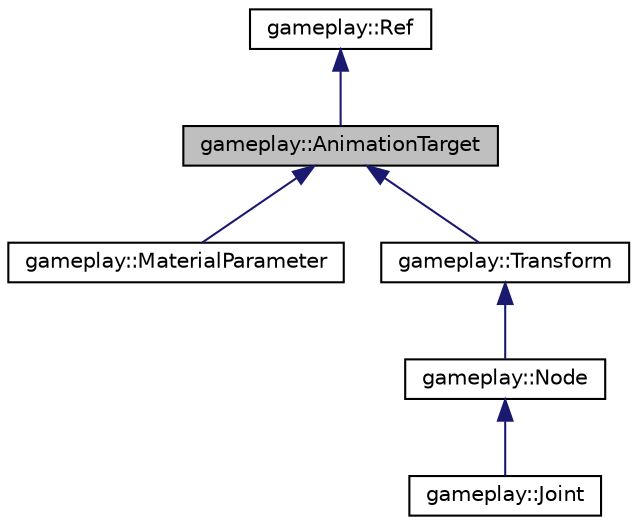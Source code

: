digraph G
{
  edge [fontname="Helvetica",fontsize="10",labelfontname="Helvetica",labelfontsize="10"];
  node [fontname="Helvetica",fontsize="10",shape=record];
  Node1 [label="gameplay::AnimationTarget",height=0.2,width=0.4,color="black", fillcolor="grey75", style="filled" fontcolor="black"];
  Node2 -> Node1 [dir="back",color="midnightblue",fontsize="10",style="solid",fontname="Helvetica"];
  Node2 [label="gameplay::Ref",height=0.2,width=0.4,color="black", fillcolor="white", style="filled",URL="$classgameplay_1_1_ref.html"];
  Node1 -> Node3 [dir="back",color="midnightblue",fontsize="10",style="solid",fontname="Helvetica"];
  Node3 [label="gameplay::MaterialParameter",height=0.2,width=0.4,color="black", fillcolor="white", style="filled",URL="$classgameplay_1_1_material_parameter.html"];
  Node1 -> Node4 [dir="back",color="midnightblue",fontsize="10",style="solid",fontname="Helvetica"];
  Node4 [label="gameplay::Transform",height=0.2,width=0.4,color="black", fillcolor="white", style="filled",URL="$classgameplay_1_1_transform.html"];
  Node4 -> Node5 [dir="back",color="midnightblue",fontsize="10",style="solid",fontname="Helvetica"];
  Node5 [label="gameplay::Node",height=0.2,width=0.4,color="black", fillcolor="white", style="filled",URL="$classgameplay_1_1_node.html"];
  Node5 -> Node6 [dir="back",color="midnightblue",fontsize="10",style="solid",fontname="Helvetica"];
  Node6 [label="gameplay::Joint",height=0.2,width=0.4,color="black", fillcolor="white", style="filled",URL="$classgameplay_1_1_joint.html"];
}
